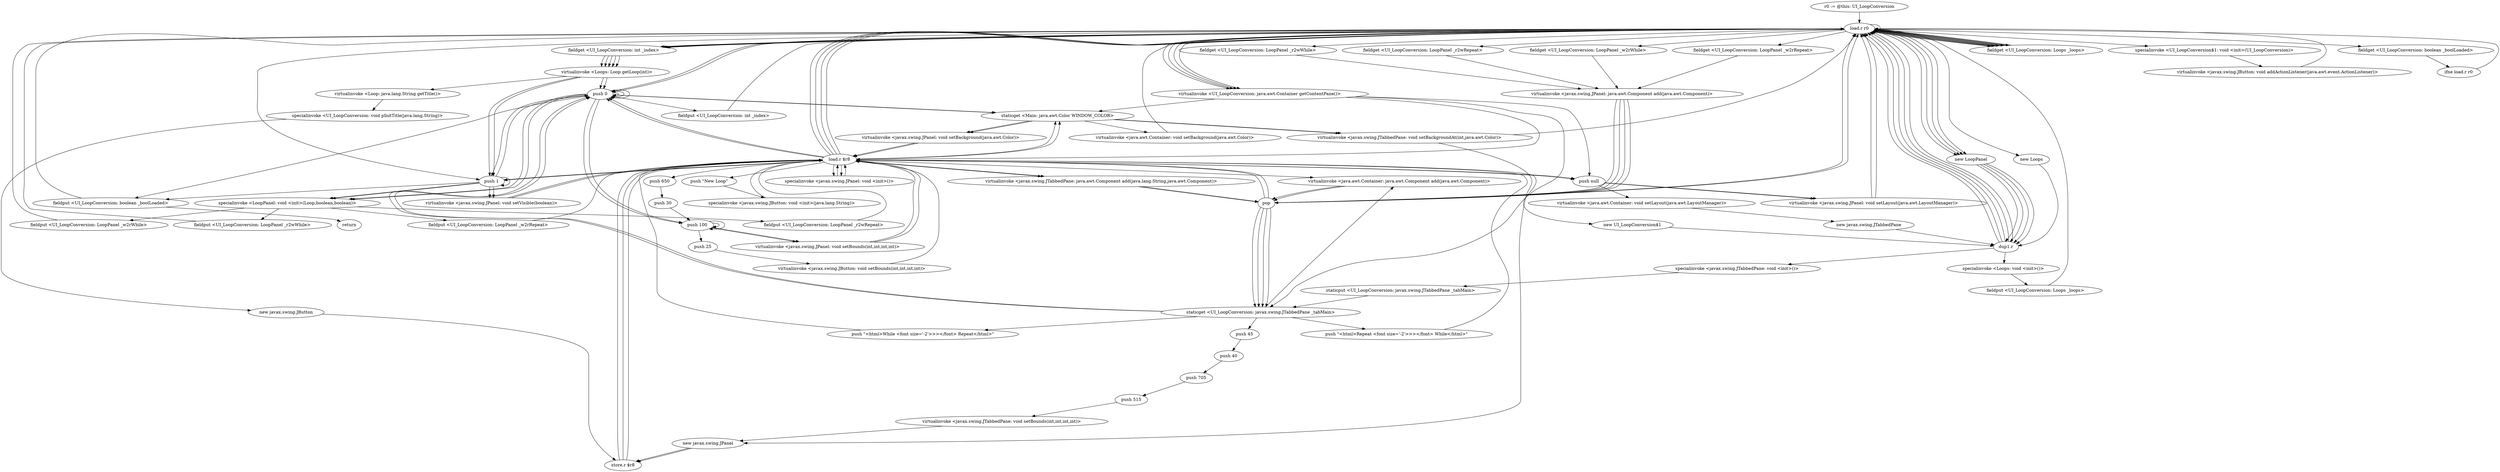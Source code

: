 digraph "" {
    "r0 := @this: UI_LoopConversion"
    "load.r r0"
    "r0 := @this: UI_LoopConversion"->"load.r r0";
    "push 0"
    "load.r r0"->"push 0";
    "fieldput <UI_LoopConversion: boolean _boolLoaded>"
    "push 0"->"fieldput <UI_LoopConversion: boolean _boolLoaded>";
    "fieldput <UI_LoopConversion: boolean _boolLoaded>"->"load.r r0";
    "virtualinvoke <UI_LoopConversion: java.awt.Container getContentPane()>"
    "load.r r0"->"virtualinvoke <UI_LoopConversion: java.awt.Container getContentPane()>";
    "staticget <Main: java.awt.Color WINDOW_COLOR>"
    "virtualinvoke <UI_LoopConversion: java.awt.Container getContentPane()>"->"staticget <Main: java.awt.Color WINDOW_COLOR>";
    "virtualinvoke <java.awt.Container: void setBackground(java.awt.Color)>"
    "staticget <Main: java.awt.Color WINDOW_COLOR>"->"virtualinvoke <java.awt.Container: void setBackground(java.awt.Color)>";
    "virtualinvoke <java.awt.Container: void setBackground(java.awt.Color)>"->"load.r r0";
    "load.r r0"->"push 0";
    "fieldput <UI_LoopConversion: int _index>"
    "push 0"->"fieldput <UI_LoopConversion: int _index>";
    "fieldput <UI_LoopConversion: int _index>"->"load.r r0";
    "new Loops"
    "load.r r0"->"new Loops";
    "dup1.r"
    "new Loops"->"dup1.r";
    "specialinvoke <Loops: void <init>()>"
    "dup1.r"->"specialinvoke <Loops: void <init>()>";
    "fieldput <UI_LoopConversion: Loops _loops>"
    "specialinvoke <Loops: void <init>()>"->"fieldput <UI_LoopConversion: Loops _loops>";
    "fieldput <UI_LoopConversion: Loops _loops>"->"load.r r0";
    "load.r r0"->"virtualinvoke <UI_LoopConversion: java.awt.Container getContentPane()>";
    "push null"
    "virtualinvoke <UI_LoopConversion: java.awt.Container getContentPane()>"->"push null";
    "virtualinvoke <java.awt.Container: void setLayout(java.awt.LayoutManager)>"
    "push null"->"virtualinvoke <java.awt.Container: void setLayout(java.awt.LayoutManager)>";
    "new javax.swing.JTabbedPane"
    "virtualinvoke <java.awt.Container: void setLayout(java.awt.LayoutManager)>"->"new javax.swing.JTabbedPane";
    "new javax.swing.JTabbedPane"->"dup1.r";
    "specialinvoke <javax.swing.JTabbedPane: void <init>()>"
    "dup1.r"->"specialinvoke <javax.swing.JTabbedPane: void <init>()>";
    "staticput <UI_LoopConversion: javax.swing.JTabbedPane _tabMain>"
    "specialinvoke <javax.swing.JTabbedPane: void <init>()>"->"staticput <UI_LoopConversion: javax.swing.JTabbedPane _tabMain>";
    "staticget <UI_LoopConversion: javax.swing.JTabbedPane _tabMain>"
    "staticput <UI_LoopConversion: javax.swing.JTabbedPane _tabMain>"->"staticget <UI_LoopConversion: javax.swing.JTabbedPane _tabMain>";
    "push 45"
    "staticget <UI_LoopConversion: javax.swing.JTabbedPane _tabMain>"->"push 45";
    "push 40"
    "push 45"->"push 40";
    "push 705"
    "push 40"->"push 705";
    "push 515"
    "push 705"->"push 515";
    "virtualinvoke <javax.swing.JTabbedPane: void setBounds(int,int,int,int)>"
    "push 515"->"virtualinvoke <javax.swing.JTabbedPane: void setBounds(int,int,int,int)>";
    "new javax.swing.JPanel"
    "virtualinvoke <javax.swing.JTabbedPane: void setBounds(int,int,int,int)>"->"new javax.swing.JPanel";
    "store.r $r8"
    "new javax.swing.JPanel"->"store.r $r8";
    "load.r $r8"
    "store.r $r8"->"load.r $r8";
    "specialinvoke <javax.swing.JPanel: void <init>()>"
    "load.r $r8"->"specialinvoke <javax.swing.JPanel: void <init>()>";
    "specialinvoke <javax.swing.JPanel: void <init>()>"->"load.r $r8";
    "load.r $r8"->"push 0";
    "push 0"->"push 0";
    "push 100"
    "push 0"->"push 100";
    "push 100"->"push 100";
    "virtualinvoke <javax.swing.JPanel: void setBounds(int,int,int,int)>"
    "push 100"->"virtualinvoke <javax.swing.JPanel: void setBounds(int,int,int,int)>";
    "virtualinvoke <javax.swing.JPanel: void setBounds(int,int,int,int)>"->"load.r $r8";
    "load.r $r8"->"staticget <Main: java.awt.Color WINDOW_COLOR>";
    "virtualinvoke <javax.swing.JPanel: void setBackground(java.awt.Color)>"
    "staticget <Main: java.awt.Color WINDOW_COLOR>"->"virtualinvoke <javax.swing.JPanel: void setBackground(java.awt.Color)>";
    "virtualinvoke <javax.swing.JPanel: void setBackground(java.awt.Color)>"->"load.r $r8";
    "push 1"
    "load.r $r8"->"push 1";
    "virtualinvoke <javax.swing.JPanel: void setVisible(boolean)>"
    "push 1"->"virtualinvoke <javax.swing.JPanel: void setVisible(boolean)>";
    "virtualinvoke <javax.swing.JPanel: void setVisible(boolean)>"->"load.r $r8";
    "load.r $r8"->"push null";
    "virtualinvoke <javax.swing.JPanel: void setLayout(java.awt.LayoutManager)>"
    "push null"->"virtualinvoke <javax.swing.JPanel: void setLayout(java.awt.LayoutManager)>";
    "virtualinvoke <javax.swing.JPanel: void setLayout(java.awt.LayoutManager)>"->"load.r r0";
    "new LoopPanel"
    "load.r r0"->"new LoopPanel";
    "new LoopPanel"->"dup1.r";
    "dup1.r"->"load.r r0";
    "fieldget <UI_LoopConversion: Loops _loops>"
    "load.r r0"->"fieldget <UI_LoopConversion: Loops _loops>";
    "fieldget <UI_LoopConversion: Loops _loops>"->"load.r r0";
    "fieldget <UI_LoopConversion: int _index>"
    "load.r r0"->"fieldget <UI_LoopConversion: int _index>";
    "virtualinvoke <Loops: Loop getLoop(int)>"
    "fieldget <UI_LoopConversion: int _index>"->"virtualinvoke <Loops: Loop getLoop(int)>";
    "virtualinvoke <Loops: Loop getLoop(int)>"->"push 1";
    "push 1"->"push 0";
    "specialinvoke <LoopPanel: void <init>(Loop,boolean,boolean)>"
    "push 0"->"specialinvoke <LoopPanel: void <init>(Loop,boolean,boolean)>";
    "fieldput <UI_LoopConversion: LoopPanel _w2rWhile>"
    "specialinvoke <LoopPanel: void <init>(Loop,boolean,boolean)>"->"fieldput <UI_LoopConversion: LoopPanel _w2rWhile>";
    "fieldput <UI_LoopConversion: LoopPanel _w2rWhile>"->"load.r r0";
    "load.r r0"->"new LoopPanel";
    "new LoopPanel"->"dup1.r";
    "dup1.r"->"load.r r0";
    "load.r r0"->"fieldget <UI_LoopConversion: Loops _loops>";
    "fieldget <UI_LoopConversion: Loops _loops>"->"load.r r0";
    "load.r r0"->"fieldget <UI_LoopConversion: int _index>";
    "fieldget <UI_LoopConversion: int _index>"->"virtualinvoke <Loops: Loop getLoop(int)>";
    "virtualinvoke <Loops: Loop getLoop(int)>"->"push 0";
    "push 0"->"push 1";
    "push 1"->"specialinvoke <LoopPanel: void <init>(Loop,boolean,boolean)>";
    "fieldput <UI_LoopConversion: LoopPanel _w2rRepeat>"
    "specialinvoke <LoopPanel: void <init>(Loop,boolean,boolean)>"->"fieldput <UI_LoopConversion: LoopPanel _w2rRepeat>";
    "fieldput <UI_LoopConversion: LoopPanel _w2rRepeat>"->"load.r $r8";
    "load.r $r8"->"load.r r0";
    "fieldget <UI_LoopConversion: LoopPanel _w2rWhile>"
    "load.r r0"->"fieldget <UI_LoopConversion: LoopPanel _w2rWhile>";
    "virtualinvoke <javax.swing.JPanel: java.awt.Component add(java.awt.Component)>"
    "fieldget <UI_LoopConversion: LoopPanel _w2rWhile>"->"virtualinvoke <javax.swing.JPanel: java.awt.Component add(java.awt.Component)>";
    "pop"
    "virtualinvoke <javax.swing.JPanel: java.awt.Component add(java.awt.Component)>"->"pop";
    "pop"->"load.r $r8";
    "load.r $r8"->"load.r r0";
    "fieldget <UI_LoopConversion: LoopPanel _w2rRepeat>"
    "load.r r0"->"fieldget <UI_LoopConversion: LoopPanel _w2rRepeat>";
    "fieldget <UI_LoopConversion: LoopPanel _w2rRepeat>"->"virtualinvoke <javax.swing.JPanel: java.awt.Component add(java.awt.Component)>";
    "virtualinvoke <javax.swing.JPanel: java.awt.Component add(java.awt.Component)>"->"pop";
    "pop"->"staticget <UI_LoopConversion: javax.swing.JTabbedPane _tabMain>";
    "push \"<html>While&nbsp;<font size=\'-2\'>&gt;&gt;</font>&nbsp;Repeat</html>\""
    "staticget <UI_LoopConversion: javax.swing.JTabbedPane _tabMain>"->"push \"<html>While&nbsp;<font size=\'-2\'>&gt;&gt;</font>&nbsp;Repeat</html>\"";
    "push \"<html>While&nbsp;<font size=\'-2\'>&gt;&gt;</font>&nbsp;Repeat</html>\""->"load.r $r8";
    "virtualinvoke <javax.swing.JTabbedPane: java.awt.Component add(java.lang.String,java.awt.Component)>"
    "load.r $r8"->"virtualinvoke <javax.swing.JTabbedPane: java.awt.Component add(java.lang.String,java.awt.Component)>";
    "virtualinvoke <javax.swing.JTabbedPane: java.awt.Component add(java.lang.String,java.awt.Component)>"->"pop";
    "pop"->"staticget <UI_LoopConversion: javax.swing.JTabbedPane _tabMain>";
    "staticget <UI_LoopConversion: javax.swing.JTabbedPane _tabMain>"->"push 0";
    "push 0"->"staticget <Main: java.awt.Color WINDOW_COLOR>";
    "virtualinvoke <javax.swing.JTabbedPane: void setBackgroundAt(int,java.awt.Color)>"
    "staticget <Main: java.awt.Color WINDOW_COLOR>"->"virtualinvoke <javax.swing.JTabbedPane: void setBackgroundAt(int,java.awt.Color)>";
    "virtualinvoke <javax.swing.JTabbedPane: void setBackgroundAt(int,java.awt.Color)>"->"new javax.swing.JPanel";
    "new javax.swing.JPanel"->"store.r $r8";
    "store.r $r8"->"load.r $r8";
    "load.r $r8"->"specialinvoke <javax.swing.JPanel: void <init>()>";
    "specialinvoke <javax.swing.JPanel: void <init>()>"->"load.r $r8";
    "load.r $r8"->"push 0";
    "push 0"->"push 0";
    "push 0"->"push 100";
    "push 100"->"push 100";
    "push 100"->"virtualinvoke <javax.swing.JPanel: void setBounds(int,int,int,int)>";
    "virtualinvoke <javax.swing.JPanel: void setBounds(int,int,int,int)>"->"load.r $r8";
    "load.r $r8"->"staticget <Main: java.awt.Color WINDOW_COLOR>";
    "staticget <Main: java.awt.Color WINDOW_COLOR>"->"virtualinvoke <javax.swing.JPanel: void setBackground(java.awt.Color)>";
    "virtualinvoke <javax.swing.JPanel: void setBackground(java.awt.Color)>"->"load.r $r8";
    "load.r $r8"->"push 1";
    "push 1"->"virtualinvoke <javax.swing.JPanel: void setVisible(boolean)>";
    "virtualinvoke <javax.swing.JPanel: void setVisible(boolean)>"->"load.r $r8";
    "load.r $r8"->"push null";
    "push null"->"virtualinvoke <javax.swing.JPanel: void setLayout(java.awt.LayoutManager)>";
    "virtualinvoke <javax.swing.JPanel: void setLayout(java.awt.LayoutManager)>"->"load.r r0";
    "load.r r0"->"new LoopPanel";
    "new LoopPanel"->"dup1.r";
    "dup1.r"->"load.r r0";
    "load.r r0"->"fieldget <UI_LoopConversion: Loops _loops>";
    "fieldget <UI_LoopConversion: Loops _loops>"->"load.r r0";
    "load.r r0"->"fieldget <UI_LoopConversion: int _index>";
    "fieldget <UI_LoopConversion: int _index>"->"virtualinvoke <Loops: Loop getLoop(int)>";
    "virtualinvoke <Loops: Loop getLoop(int)>"->"push 0";
    "push 0"->"push 0";
    "push 0"->"specialinvoke <LoopPanel: void <init>(Loop,boolean,boolean)>";
    "fieldput <UI_LoopConversion: LoopPanel _r2wWhile>"
    "specialinvoke <LoopPanel: void <init>(Loop,boolean,boolean)>"->"fieldput <UI_LoopConversion: LoopPanel _r2wWhile>";
    "fieldput <UI_LoopConversion: LoopPanel _r2wWhile>"->"load.r r0";
    "load.r r0"->"new LoopPanel";
    "new LoopPanel"->"dup1.r";
    "dup1.r"->"load.r r0";
    "load.r r0"->"fieldget <UI_LoopConversion: Loops _loops>";
    "fieldget <UI_LoopConversion: Loops _loops>"->"load.r r0";
    "load.r r0"->"fieldget <UI_LoopConversion: int _index>";
    "fieldget <UI_LoopConversion: int _index>"->"virtualinvoke <Loops: Loop getLoop(int)>";
    "virtualinvoke <Loops: Loop getLoop(int)>"->"push 1";
    "push 1"->"push 1";
    "push 1"->"specialinvoke <LoopPanel: void <init>(Loop,boolean,boolean)>";
    "fieldput <UI_LoopConversion: LoopPanel _r2wRepeat>"
    "specialinvoke <LoopPanel: void <init>(Loop,boolean,boolean)>"->"fieldput <UI_LoopConversion: LoopPanel _r2wRepeat>";
    "fieldput <UI_LoopConversion: LoopPanel _r2wRepeat>"->"load.r $r8";
    "load.r $r8"->"load.r r0";
    "fieldget <UI_LoopConversion: LoopPanel _r2wWhile>"
    "load.r r0"->"fieldget <UI_LoopConversion: LoopPanel _r2wWhile>";
    "fieldget <UI_LoopConversion: LoopPanel _r2wWhile>"->"virtualinvoke <javax.swing.JPanel: java.awt.Component add(java.awt.Component)>";
    "virtualinvoke <javax.swing.JPanel: java.awt.Component add(java.awt.Component)>"->"pop";
    "pop"->"load.r $r8";
    "load.r $r8"->"load.r r0";
    "fieldget <UI_LoopConversion: LoopPanel _r2wRepeat>"
    "load.r r0"->"fieldget <UI_LoopConversion: LoopPanel _r2wRepeat>";
    "fieldget <UI_LoopConversion: LoopPanel _r2wRepeat>"->"virtualinvoke <javax.swing.JPanel: java.awt.Component add(java.awt.Component)>";
    "virtualinvoke <javax.swing.JPanel: java.awt.Component add(java.awt.Component)>"->"pop";
    "pop"->"staticget <UI_LoopConversion: javax.swing.JTabbedPane _tabMain>";
    "push \"<html>Repeat&nbsp;<font size=\'-2\'>&gt;&gt;</font>&nbsp;While</html>\""
    "staticget <UI_LoopConversion: javax.swing.JTabbedPane _tabMain>"->"push \"<html>Repeat&nbsp;<font size=\'-2\'>&gt;&gt;</font>&nbsp;While</html>\"";
    "push \"<html>Repeat&nbsp;<font size=\'-2\'>&gt;&gt;</font>&nbsp;While</html>\""->"load.r $r8";
    "load.r $r8"->"virtualinvoke <javax.swing.JTabbedPane: java.awt.Component add(java.lang.String,java.awt.Component)>";
    "virtualinvoke <javax.swing.JTabbedPane: java.awt.Component add(java.lang.String,java.awt.Component)>"->"pop";
    "pop"->"staticget <UI_LoopConversion: javax.swing.JTabbedPane _tabMain>";
    "staticget <UI_LoopConversion: javax.swing.JTabbedPane _tabMain>"->"push 0";
    "push 0"->"staticget <Main: java.awt.Color WINDOW_COLOR>";
    "staticget <Main: java.awt.Color WINDOW_COLOR>"->"virtualinvoke <javax.swing.JTabbedPane: void setBackgroundAt(int,java.awt.Color)>";
    "virtualinvoke <javax.swing.JTabbedPane: void setBackgroundAt(int,java.awt.Color)>"->"load.r r0";
    "load.r r0"->"load.r r0";
    "load.r r0"->"fieldget <UI_LoopConversion: Loops _loops>";
    "fieldget <UI_LoopConversion: Loops _loops>"->"load.r r0";
    "load.r r0"->"fieldget <UI_LoopConversion: int _index>";
    "fieldget <UI_LoopConversion: int _index>"->"virtualinvoke <Loops: Loop getLoop(int)>";
    "virtualinvoke <Loop: java.lang.String getTitle()>"
    "virtualinvoke <Loops: Loop getLoop(int)>"->"virtualinvoke <Loop: java.lang.String getTitle()>";
    "specialinvoke <UI_LoopConversion: void pInitTitle(java.lang.String)>"
    "virtualinvoke <Loop: java.lang.String getTitle()>"->"specialinvoke <UI_LoopConversion: void pInitTitle(java.lang.String)>";
    "new javax.swing.JButton"
    "specialinvoke <UI_LoopConversion: void pInitTitle(java.lang.String)>"->"new javax.swing.JButton";
    "new javax.swing.JButton"->"store.r $r8";
    "store.r $r8"->"load.r $r8";
    "push \"New Loop\""
    "load.r $r8"->"push \"New Loop\"";
    "specialinvoke <javax.swing.JButton: void <init>(java.lang.String)>"
    "push \"New Loop\""->"specialinvoke <javax.swing.JButton: void <init>(java.lang.String)>";
    "specialinvoke <javax.swing.JButton: void <init>(java.lang.String)>"->"load.r $r8";
    "push 650"
    "load.r $r8"->"push 650";
    "push 30"
    "push 650"->"push 30";
    "push 30"->"push 100";
    "push 25"
    "push 100"->"push 25";
    "virtualinvoke <javax.swing.JButton: void setBounds(int,int,int,int)>"
    "push 25"->"virtualinvoke <javax.swing.JButton: void setBounds(int,int,int,int)>";
    "virtualinvoke <javax.swing.JButton: void setBounds(int,int,int,int)>"->"load.r $r8";
    "new UI_LoopConversion$1"
    "load.r $r8"->"new UI_LoopConversion$1";
    "new UI_LoopConversion$1"->"dup1.r";
    "dup1.r"->"load.r r0";
    "specialinvoke <UI_LoopConversion$1: void <init>(UI_LoopConversion)>"
    "load.r r0"->"specialinvoke <UI_LoopConversion$1: void <init>(UI_LoopConversion)>";
    "virtualinvoke <javax.swing.JButton: void addActionListener(java.awt.event.ActionListener)>"
    "specialinvoke <UI_LoopConversion$1: void <init>(UI_LoopConversion)>"->"virtualinvoke <javax.swing.JButton: void addActionListener(java.awt.event.ActionListener)>";
    "virtualinvoke <javax.swing.JButton: void addActionListener(java.awt.event.ActionListener)>"->"load.r r0";
    "load.r r0"->"virtualinvoke <UI_LoopConversion: java.awt.Container getContentPane()>";
    "virtualinvoke <UI_LoopConversion: java.awt.Container getContentPane()>"->"load.r $r8";
    "virtualinvoke <java.awt.Container: java.awt.Component add(java.awt.Component)>"
    "load.r $r8"->"virtualinvoke <java.awt.Container: java.awt.Component add(java.awt.Component)>";
    "virtualinvoke <java.awt.Container: java.awt.Component add(java.awt.Component)>"->"pop";
    "pop"->"load.r r0";
    "load.r r0"->"virtualinvoke <UI_LoopConversion: java.awt.Container getContentPane()>";
    "virtualinvoke <UI_LoopConversion: java.awt.Container getContentPane()>"->"staticget <UI_LoopConversion: javax.swing.JTabbedPane _tabMain>";
    "staticget <UI_LoopConversion: javax.swing.JTabbedPane _tabMain>"->"virtualinvoke <java.awt.Container: java.awt.Component add(java.awt.Component)>";
    "virtualinvoke <java.awt.Container: java.awt.Component add(java.awt.Component)>"->"pop";
    "pop"->"load.r r0";
    "fieldget <UI_LoopConversion: boolean _boolLoaded>"
    "load.r r0"->"fieldget <UI_LoopConversion: boolean _boolLoaded>";
    "ifne load.r r0"
    "fieldget <UI_LoopConversion: boolean _boolLoaded>"->"ifne load.r r0";
    "ifne load.r r0"->"load.r r0";
    "load.r r0"->"push 1";
    "push 1"->"fieldput <UI_LoopConversion: boolean _boolLoaded>";
    "return"
    "fieldput <UI_LoopConversion: boolean _boolLoaded>"->"return";
}
